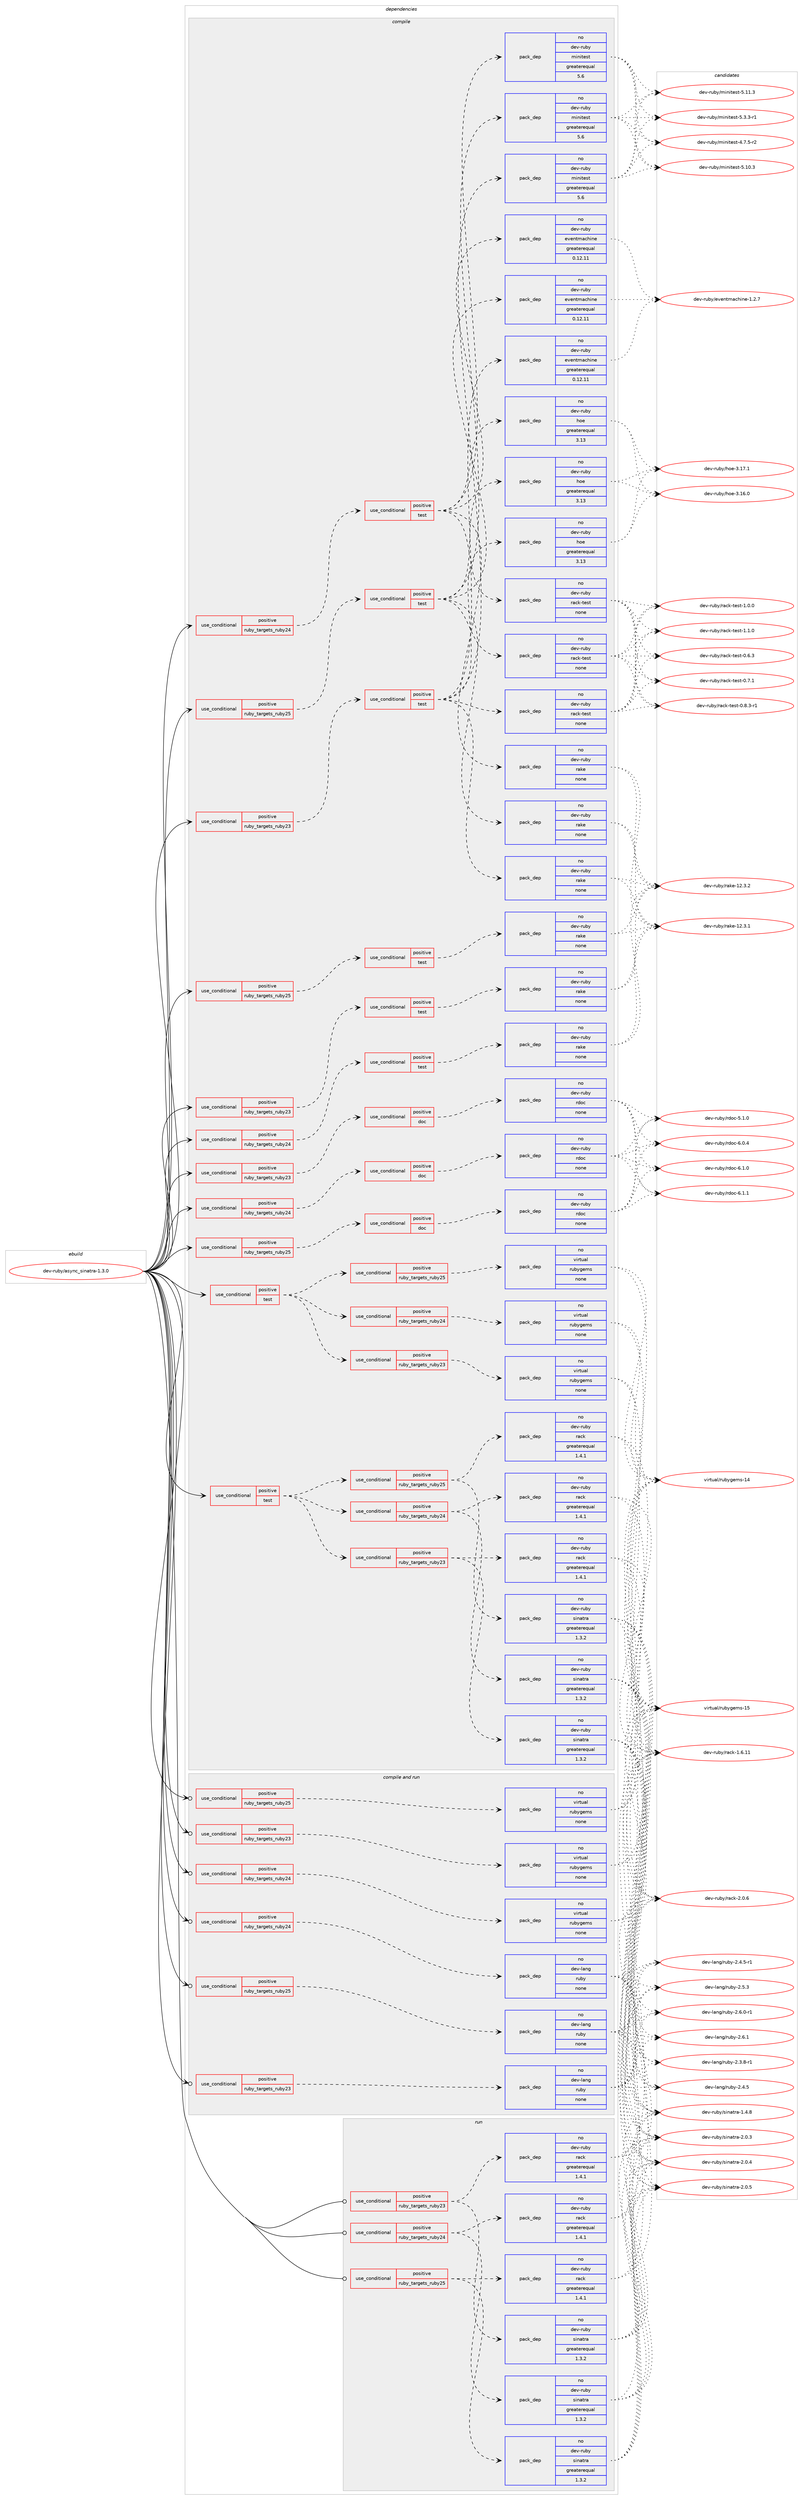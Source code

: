 digraph prolog {

# *************
# Graph options
# *************

newrank=true;
concentrate=true;
compound=true;
graph [rankdir=LR,fontname=Helvetica,fontsize=10,ranksep=1.5];#, ranksep=2.5, nodesep=0.2];
edge  [arrowhead=vee];
node  [fontname=Helvetica,fontsize=10];

# **********
# The ebuild
# **********

subgraph cluster_leftcol {
color=gray;
rank=same;
label=<<i>ebuild</i>>;
id [label="dev-ruby/async_sinatra-1.3.0", color=red, width=4, href="../dev-ruby/async_sinatra-1.3.0.svg"];
}

# ****************
# The dependencies
# ****************

subgraph cluster_midcol {
color=gray;
label=<<i>dependencies</i>>;
subgraph cluster_compile {
fillcolor="#eeeeee";
style=filled;
label=<<i>compile</i>>;
subgraph cond393935 {
dependency1482065 [label=<<TABLE BORDER="0" CELLBORDER="1" CELLSPACING="0" CELLPADDING="4"><TR><TD ROWSPAN="3" CELLPADDING="10">use_conditional</TD></TR><TR><TD>positive</TD></TR><TR><TD>ruby_targets_ruby23</TD></TR></TABLE>>, shape=none, color=red];
subgraph cond393936 {
dependency1482066 [label=<<TABLE BORDER="0" CELLBORDER="1" CELLSPACING="0" CELLPADDING="4"><TR><TD ROWSPAN="3" CELLPADDING="10">use_conditional</TD></TR><TR><TD>positive</TD></TR><TR><TD>doc</TD></TR></TABLE>>, shape=none, color=red];
subgraph pack1064698 {
dependency1482067 [label=<<TABLE BORDER="0" CELLBORDER="1" CELLSPACING="0" CELLPADDING="4" WIDTH="220"><TR><TD ROWSPAN="6" CELLPADDING="30">pack_dep</TD></TR><TR><TD WIDTH="110">no</TD></TR><TR><TD>dev-ruby</TD></TR><TR><TD>rdoc</TD></TR><TR><TD>none</TD></TR><TR><TD></TD></TR></TABLE>>, shape=none, color=blue];
}
dependency1482066:e -> dependency1482067:w [weight=20,style="dashed",arrowhead="vee"];
}
dependency1482065:e -> dependency1482066:w [weight=20,style="dashed",arrowhead="vee"];
}
id:e -> dependency1482065:w [weight=20,style="solid",arrowhead="vee"];
subgraph cond393937 {
dependency1482068 [label=<<TABLE BORDER="0" CELLBORDER="1" CELLSPACING="0" CELLPADDING="4"><TR><TD ROWSPAN="3" CELLPADDING="10">use_conditional</TD></TR><TR><TD>positive</TD></TR><TR><TD>ruby_targets_ruby23</TD></TR></TABLE>>, shape=none, color=red];
subgraph cond393938 {
dependency1482069 [label=<<TABLE BORDER="0" CELLBORDER="1" CELLSPACING="0" CELLPADDING="4"><TR><TD ROWSPAN="3" CELLPADDING="10">use_conditional</TD></TR><TR><TD>positive</TD></TR><TR><TD>test</TD></TR></TABLE>>, shape=none, color=red];
subgraph pack1064699 {
dependency1482070 [label=<<TABLE BORDER="0" CELLBORDER="1" CELLSPACING="0" CELLPADDING="4" WIDTH="220"><TR><TD ROWSPAN="6" CELLPADDING="30">pack_dep</TD></TR><TR><TD WIDTH="110">no</TD></TR><TR><TD>dev-ruby</TD></TR><TR><TD>hoe</TD></TR><TR><TD>greaterequal</TD></TR><TR><TD>3.13</TD></TR></TABLE>>, shape=none, color=blue];
}
dependency1482069:e -> dependency1482070:w [weight=20,style="dashed",arrowhead="vee"];
subgraph pack1064700 {
dependency1482071 [label=<<TABLE BORDER="0" CELLBORDER="1" CELLSPACING="0" CELLPADDING="4" WIDTH="220"><TR><TD ROWSPAN="6" CELLPADDING="30">pack_dep</TD></TR><TR><TD WIDTH="110">no</TD></TR><TR><TD>dev-ruby</TD></TR><TR><TD>minitest</TD></TR><TR><TD>greaterequal</TD></TR><TR><TD>5.6</TD></TR></TABLE>>, shape=none, color=blue];
}
dependency1482069:e -> dependency1482071:w [weight=20,style="dashed",arrowhead="vee"];
subgraph pack1064701 {
dependency1482072 [label=<<TABLE BORDER="0" CELLBORDER="1" CELLSPACING="0" CELLPADDING="4" WIDTH="220"><TR><TD ROWSPAN="6" CELLPADDING="30">pack_dep</TD></TR><TR><TD WIDTH="110">no</TD></TR><TR><TD>dev-ruby</TD></TR><TR><TD>eventmachine</TD></TR><TR><TD>greaterequal</TD></TR><TR><TD>0.12.11</TD></TR></TABLE>>, shape=none, color=blue];
}
dependency1482069:e -> dependency1482072:w [weight=20,style="dashed",arrowhead="vee"];
subgraph pack1064702 {
dependency1482073 [label=<<TABLE BORDER="0" CELLBORDER="1" CELLSPACING="0" CELLPADDING="4" WIDTH="220"><TR><TD ROWSPAN="6" CELLPADDING="30">pack_dep</TD></TR><TR><TD WIDTH="110">no</TD></TR><TR><TD>dev-ruby</TD></TR><TR><TD>rake</TD></TR><TR><TD>none</TD></TR><TR><TD></TD></TR></TABLE>>, shape=none, color=blue];
}
dependency1482069:e -> dependency1482073:w [weight=20,style="dashed",arrowhead="vee"];
subgraph pack1064703 {
dependency1482074 [label=<<TABLE BORDER="0" CELLBORDER="1" CELLSPACING="0" CELLPADDING="4" WIDTH="220"><TR><TD ROWSPAN="6" CELLPADDING="30">pack_dep</TD></TR><TR><TD WIDTH="110">no</TD></TR><TR><TD>dev-ruby</TD></TR><TR><TD>rack-test</TD></TR><TR><TD>none</TD></TR><TR><TD></TD></TR></TABLE>>, shape=none, color=blue];
}
dependency1482069:e -> dependency1482074:w [weight=20,style="dashed",arrowhead="vee"];
}
dependency1482068:e -> dependency1482069:w [weight=20,style="dashed",arrowhead="vee"];
}
id:e -> dependency1482068:w [weight=20,style="solid",arrowhead="vee"];
subgraph cond393939 {
dependency1482075 [label=<<TABLE BORDER="0" CELLBORDER="1" CELLSPACING="0" CELLPADDING="4"><TR><TD ROWSPAN="3" CELLPADDING="10">use_conditional</TD></TR><TR><TD>positive</TD></TR><TR><TD>ruby_targets_ruby23</TD></TR></TABLE>>, shape=none, color=red];
subgraph cond393940 {
dependency1482076 [label=<<TABLE BORDER="0" CELLBORDER="1" CELLSPACING="0" CELLPADDING="4"><TR><TD ROWSPAN="3" CELLPADDING="10">use_conditional</TD></TR><TR><TD>positive</TD></TR><TR><TD>test</TD></TR></TABLE>>, shape=none, color=red];
subgraph pack1064704 {
dependency1482077 [label=<<TABLE BORDER="0" CELLBORDER="1" CELLSPACING="0" CELLPADDING="4" WIDTH="220"><TR><TD ROWSPAN="6" CELLPADDING="30">pack_dep</TD></TR><TR><TD WIDTH="110">no</TD></TR><TR><TD>dev-ruby</TD></TR><TR><TD>rake</TD></TR><TR><TD>none</TD></TR><TR><TD></TD></TR></TABLE>>, shape=none, color=blue];
}
dependency1482076:e -> dependency1482077:w [weight=20,style="dashed",arrowhead="vee"];
}
dependency1482075:e -> dependency1482076:w [weight=20,style="dashed",arrowhead="vee"];
}
id:e -> dependency1482075:w [weight=20,style="solid",arrowhead="vee"];
subgraph cond393941 {
dependency1482078 [label=<<TABLE BORDER="0" CELLBORDER="1" CELLSPACING="0" CELLPADDING="4"><TR><TD ROWSPAN="3" CELLPADDING="10">use_conditional</TD></TR><TR><TD>positive</TD></TR><TR><TD>ruby_targets_ruby24</TD></TR></TABLE>>, shape=none, color=red];
subgraph cond393942 {
dependency1482079 [label=<<TABLE BORDER="0" CELLBORDER="1" CELLSPACING="0" CELLPADDING="4"><TR><TD ROWSPAN="3" CELLPADDING="10">use_conditional</TD></TR><TR><TD>positive</TD></TR><TR><TD>doc</TD></TR></TABLE>>, shape=none, color=red];
subgraph pack1064705 {
dependency1482080 [label=<<TABLE BORDER="0" CELLBORDER="1" CELLSPACING="0" CELLPADDING="4" WIDTH="220"><TR><TD ROWSPAN="6" CELLPADDING="30">pack_dep</TD></TR><TR><TD WIDTH="110">no</TD></TR><TR><TD>dev-ruby</TD></TR><TR><TD>rdoc</TD></TR><TR><TD>none</TD></TR><TR><TD></TD></TR></TABLE>>, shape=none, color=blue];
}
dependency1482079:e -> dependency1482080:w [weight=20,style="dashed",arrowhead="vee"];
}
dependency1482078:e -> dependency1482079:w [weight=20,style="dashed",arrowhead="vee"];
}
id:e -> dependency1482078:w [weight=20,style="solid",arrowhead="vee"];
subgraph cond393943 {
dependency1482081 [label=<<TABLE BORDER="0" CELLBORDER="1" CELLSPACING="0" CELLPADDING="4"><TR><TD ROWSPAN="3" CELLPADDING="10">use_conditional</TD></TR><TR><TD>positive</TD></TR><TR><TD>ruby_targets_ruby24</TD></TR></TABLE>>, shape=none, color=red];
subgraph cond393944 {
dependency1482082 [label=<<TABLE BORDER="0" CELLBORDER="1" CELLSPACING="0" CELLPADDING="4"><TR><TD ROWSPAN="3" CELLPADDING="10">use_conditional</TD></TR><TR><TD>positive</TD></TR><TR><TD>test</TD></TR></TABLE>>, shape=none, color=red];
subgraph pack1064706 {
dependency1482083 [label=<<TABLE BORDER="0" CELLBORDER="1" CELLSPACING="0" CELLPADDING="4" WIDTH="220"><TR><TD ROWSPAN="6" CELLPADDING="30">pack_dep</TD></TR><TR><TD WIDTH="110">no</TD></TR><TR><TD>dev-ruby</TD></TR><TR><TD>hoe</TD></TR><TR><TD>greaterequal</TD></TR><TR><TD>3.13</TD></TR></TABLE>>, shape=none, color=blue];
}
dependency1482082:e -> dependency1482083:w [weight=20,style="dashed",arrowhead="vee"];
subgraph pack1064707 {
dependency1482084 [label=<<TABLE BORDER="0" CELLBORDER="1" CELLSPACING="0" CELLPADDING="4" WIDTH="220"><TR><TD ROWSPAN="6" CELLPADDING="30">pack_dep</TD></TR><TR><TD WIDTH="110">no</TD></TR><TR><TD>dev-ruby</TD></TR><TR><TD>minitest</TD></TR><TR><TD>greaterequal</TD></TR><TR><TD>5.6</TD></TR></TABLE>>, shape=none, color=blue];
}
dependency1482082:e -> dependency1482084:w [weight=20,style="dashed",arrowhead="vee"];
subgraph pack1064708 {
dependency1482085 [label=<<TABLE BORDER="0" CELLBORDER="1" CELLSPACING="0" CELLPADDING="4" WIDTH="220"><TR><TD ROWSPAN="6" CELLPADDING="30">pack_dep</TD></TR><TR><TD WIDTH="110">no</TD></TR><TR><TD>dev-ruby</TD></TR><TR><TD>eventmachine</TD></TR><TR><TD>greaterequal</TD></TR><TR><TD>0.12.11</TD></TR></TABLE>>, shape=none, color=blue];
}
dependency1482082:e -> dependency1482085:w [weight=20,style="dashed",arrowhead="vee"];
subgraph pack1064709 {
dependency1482086 [label=<<TABLE BORDER="0" CELLBORDER="1" CELLSPACING="0" CELLPADDING="4" WIDTH="220"><TR><TD ROWSPAN="6" CELLPADDING="30">pack_dep</TD></TR><TR><TD WIDTH="110">no</TD></TR><TR><TD>dev-ruby</TD></TR><TR><TD>rake</TD></TR><TR><TD>none</TD></TR><TR><TD></TD></TR></TABLE>>, shape=none, color=blue];
}
dependency1482082:e -> dependency1482086:w [weight=20,style="dashed",arrowhead="vee"];
subgraph pack1064710 {
dependency1482087 [label=<<TABLE BORDER="0" CELLBORDER="1" CELLSPACING="0" CELLPADDING="4" WIDTH="220"><TR><TD ROWSPAN="6" CELLPADDING="30">pack_dep</TD></TR><TR><TD WIDTH="110">no</TD></TR><TR><TD>dev-ruby</TD></TR><TR><TD>rack-test</TD></TR><TR><TD>none</TD></TR><TR><TD></TD></TR></TABLE>>, shape=none, color=blue];
}
dependency1482082:e -> dependency1482087:w [weight=20,style="dashed",arrowhead="vee"];
}
dependency1482081:e -> dependency1482082:w [weight=20,style="dashed",arrowhead="vee"];
}
id:e -> dependency1482081:w [weight=20,style="solid",arrowhead="vee"];
subgraph cond393945 {
dependency1482088 [label=<<TABLE BORDER="0" CELLBORDER="1" CELLSPACING="0" CELLPADDING="4"><TR><TD ROWSPAN="3" CELLPADDING="10">use_conditional</TD></TR><TR><TD>positive</TD></TR><TR><TD>ruby_targets_ruby24</TD></TR></TABLE>>, shape=none, color=red];
subgraph cond393946 {
dependency1482089 [label=<<TABLE BORDER="0" CELLBORDER="1" CELLSPACING="0" CELLPADDING="4"><TR><TD ROWSPAN="3" CELLPADDING="10">use_conditional</TD></TR><TR><TD>positive</TD></TR><TR><TD>test</TD></TR></TABLE>>, shape=none, color=red];
subgraph pack1064711 {
dependency1482090 [label=<<TABLE BORDER="0" CELLBORDER="1" CELLSPACING="0" CELLPADDING="4" WIDTH="220"><TR><TD ROWSPAN="6" CELLPADDING="30">pack_dep</TD></TR><TR><TD WIDTH="110">no</TD></TR><TR><TD>dev-ruby</TD></TR><TR><TD>rake</TD></TR><TR><TD>none</TD></TR><TR><TD></TD></TR></TABLE>>, shape=none, color=blue];
}
dependency1482089:e -> dependency1482090:w [weight=20,style="dashed",arrowhead="vee"];
}
dependency1482088:e -> dependency1482089:w [weight=20,style="dashed",arrowhead="vee"];
}
id:e -> dependency1482088:w [weight=20,style="solid",arrowhead="vee"];
subgraph cond393947 {
dependency1482091 [label=<<TABLE BORDER="0" CELLBORDER="1" CELLSPACING="0" CELLPADDING="4"><TR><TD ROWSPAN="3" CELLPADDING="10">use_conditional</TD></TR><TR><TD>positive</TD></TR><TR><TD>ruby_targets_ruby25</TD></TR></TABLE>>, shape=none, color=red];
subgraph cond393948 {
dependency1482092 [label=<<TABLE BORDER="0" CELLBORDER="1" CELLSPACING="0" CELLPADDING="4"><TR><TD ROWSPAN="3" CELLPADDING="10">use_conditional</TD></TR><TR><TD>positive</TD></TR><TR><TD>doc</TD></TR></TABLE>>, shape=none, color=red];
subgraph pack1064712 {
dependency1482093 [label=<<TABLE BORDER="0" CELLBORDER="1" CELLSPACING="0" CELLPADDING="4" WIDTH="220"><TR><TD ROWSPAN="6" CELLPADDING="30">pack_dep</TD></TR><TR><TD WIDTH="110">no</TD></TR><TR><TD>dev-ruby</TD></TR><TR><TD>rdoc</TD></TR><TR><TD>none</TD></TR><TR><TD></TD></TR></TABLE>>, shape=none, color=blue];
}
dependency1482092:e -> dependency1482093:w [weight=20,style="dashed",arrowhead="vee"];
}
dependency1482091:e -> dependency1482092:w [weight=20,style="dashed",arrowhead="vee"];
}
id:e -> dependency1482091:w [weight=20,style="solid",arrowhead="vee"];
subgraph cond393949 {
dependency1482094 [label=<<TABLE BORDER="0" CELLBORDER="1" CELLSPACING="0" CELLPADDING="4"><TR><TD ROWSPAN="3" CELLPADDING="10">use_conditional</TD></TR><TR><TD>positive</TD></TR><TR><TD>ruby_targets_ruby25</TD></TR></TABLE>>, shape=none, color=red];
subgraph cond393950 {
dependency1482095 [label=<<TABLE BORDER="0" CELLBORDER="1" CELLSPACING="0" CELLPADDING="4"><TR><TD ROWSPAN="3" CELLPADDING="10">use_conditional</TD></TR><TR><TD>positive</TD></TR><TR><TD>test</TD></TR></TABLE>>, shape=none, color=red];
subgraph pack1064713 {
dependency1482096 [label=<<TABLE BORDER="0" CELLBORDER="1" CELLSPACING="0" CELLPADDING="4" WIDTH="220"><TR><TD ROWSPAN="6" CELLPADDING="30">pack_dep</TD></TR><TR><TD WIDTH="110">no</TD></TR><TR><TD>dev-ruby</TD></TR><TR><TD>hoe</TD></TR><TR><TD>greaterequal</TD></TR><TR><TD>3.13</TD></TR></TABLE>>, shape=none, color=blue];
}
dependency1482095:e -> dependency1482096:w [weight=20,style="dashed",arrowhead="vee"];
subgraph pack1064714 {
dependency1482097 [label=<<TABLE BORDER="0" CELLBORDER="1" CELLSPACING="0" CELLPADDING="4" WIDTH="220"><TR><TD ROWSPAN="6" CELLPADDING="30">pack_dep</TD></TR><TR><TD WIDTH="110">no</TD></TR><TR><TD>dev-ruby</TD></TR><TR><TD>minitest</TD></TR><TR><TD>greaterequal</TD></TR><TR><TD>5.6</TD></TR></TABLE>>, shape=none, color=blue];
}
dependency1482095:e -> dependency1482097:w [weight=20,style="dashed",arrowhead="vee"];
subgraph pack1064715 {
dependency1482098 [label=<<TABLE BORDER="0" CELLBORDER="1" CELLSPACING="0" CELLPADDING="4" WIDTH="220"><TR><TD ROWSPAN="6" CELLPADDING="30">pack_dep</TD></TR><TR><TD WIDTH="110">no</TD></TR><TR><TD>dev-ruby</TD></TR><TR><TD>eventmachine</TD></TR><TR><TD>greaterequal</TD></TR><TR><TD>0.12.11</TD></TR></TABLE>>, shape=none, color=blue];
}
dependency1482095:e -> dependency1482098:w [weight=20,style="dashed",arrowhead="vee"];
subgraph pack1064716 {
dependency1482099 [label=<<TABLE BORDER="0" CELLBORDER="1" CELLSPACING="0" CELLPADDING="4" WIDTH="220"><TR><TD ROWSPAN="6" CELLPADDING="30">pack_dep</TD></TR><TR><TD WIDTH="110">no</TD></TR><TR><TD>dev-ruby</TD></TR><TR><TD>rake</TD></TR><TR><TD>none</TD></TR><TR><TD></TD></TR></TABLE>>, shape=none, color=blue];
}
dependency1482095:e -> dependency1482099:w [weight=20,style="dashed",arrowhead="vee"];
subgraph pack1064717 {
dependency1482100 [label=<<TABLE BORDER="0" CELLBORDER="1" CELLSPACING="0" CELLPADDING="4" WIDTH="220"><TR><TD ROWSPAN="6" CELLPADDING="30">pack_dep</TD></TR><TR><TD WIDTH="110">no</TD></TR><TR><TD>dev-ruby</TD></TR><TR><TD>rack-test</TD></TR><TR><TD>none</TD></TR><TR><TD></TD></TR></TABLE>>, shape=none, color=blue];
}
dependency1482095:e -> dependency1482100:w [weight=20,style="dashed",arrowhead="vee"];
}
dependency1482094:e -> dependency1482095:w [weight=20,style="dashed",arrowhead="vee"];
}
id:e -> dependency1482094:w [weight=20,style="solid",arrowhead="vee"];
subgraph cond393951 {
dependency1482101 [label=<<TABLE BORDER="0" CELLBORDER="1" CELLSPACING="0" CELLPADDING="4"><TR><TD ROWSPAN="3" CELLPADDING="10">use_conditional</TD></TR><TR><TD>positive</TD></TR><TR><TD>ruby_targets_ruby25</TD></TR></TABLE>>, shape=none, color=red];
subgraph cond393952 {
dependency1482102 [label=<<TABLE BORDER="0" CELLBORDER="1" CELLSPACING="0" CELLPADDING="4"><TR><TD ROWSPAN="3" CELLPADDING="10">use_conditional</TD></TR><TR><TD>positive</TD></TR><TR><TD>test</TD></TR></TABLE>>, shape=none, color=red];
subgraph pack1064718 {
dependency1482103 [label=<<TABLE BORDER="0" CELLBORDER="1" CELLSPACING="0" CELLPADDING="4" WIDTH="220"><TR><TD ROWSPAN="6" CELLPADDING="30">pack_dep</TD></TR><TR><TD WIDTH="110">no</TD></TR><TR><TD>dev-ruby</TD></TR><TR><TD>rake</TD></TR><TR><TD>none</TD></TR><TR><TD></TD></TR></TABLE>>, shape=none, color=blue];
}
dependency1482102:e -> dependency1482103:w [weight=20,style="dashed",arrowhead="vee"];
}
dependency1482101:e -> dependency1482102:w [weight=20,style="dashed",arrowhead="vee"];
}
id:e -> dependency1482101:w [weight=20,style="solid",arrowhead="vee"];
subgraph cond393953 {
dependency1482104 [label=<<TABLE BORDER="0" CELLBORDER="1" CELLSPACING="0" CELLPADDING="4"><TR><TD ROWSPAN="3" CELLPADDING="10">use_conditional</TD></TR><TR><TD>positive</TD></TR><TR><TD>test</TD></TR></TABLE>>, shape=none, color=red];
subgraph cond393954 {
dependency1482105 [label=<<TABLE BORDER="0" CELLBORDER="1" CELLSPACING="0" CELLPADDING="4"><TR><TD ROWSPAN="3" CELLPADDING="10">use_conditional</TD></TR><TR><TD>positive</TD></TR><TR><TD>ruby_targets_ruby23</TD></TR></TABLE>>, shape=none, color=red];
subgraph pack1064719 {
dependency1482106 [label=<<TABLE BORDER="0" CELLBORDER="1" CELLSPACING="0" CELLPADDING="4" WIDTH="220"><TR><TD ROWSPAN="6" CELLPADDING="30">pack_dep</TD></TR><TR><TD WIDTH="110">no</TD></TR><TR><TD>dev-ruby</TD></TR><TR><TD>sinatra</TD></TR><TR><TD>greaterequal</TD></TR><TR><TD>1.3.2</TD></TR></TABLE>>, shape=none, color=blue];
}
dependency1482105:e -> dependency1482106:w [weight=20,style="dashed",arrowhead="vee"];
subgraph pack1064720 {
dependency1482107 [label=<<TABLE BORDER="0" CELLBORDER="1" CELLSPACING="0" CELLPADDING="4" WIDTH="220"><TR><TD ROWSPAN="6" CELLPADDING="30">pack_dep</TD></TR><TR><TD WIDTH="110">no</TD></TR><TR><TD>dev-ruby</TD></TR><TR><TD>rack</TD></TR><TR><TD>greaterequal</TD></TR><TR><TD>1.4.1</TD></TR></TABLE>>, shape=none, color=blue];
}
dependency1482105:e -> dependency1482107:w [weight=20,style="dashed",arrowhead="vee"];
}
dependency1482104:e -> dependency1482105:w [weight=20,style="dashed",arrowhead="vee"];
subgraph cond393955 {
dependency1482108 [label=<<TABLE BORDER="0" CELLBORDER="1" CELLSPACING="0" CELLPADDING="4"><TR><TD ROWSPAN="3" CELLPADDING="10">use_conditional</TD></TR><TR><TD>positive</TD></TR><TR><TD>ruby_targets_ruby24</TD></TR></TABLE>>, shape=none, color=red];
subgraph pack1064721 {
dependency1482109 [label=<<TABLE BORDER="0" CELLBORDER="1" CELLSPACING="0" CELLPADDING="4" WIDTH="220"><TR><TD ROWSPAN="6" CELLPADDING="30">pack_dep</TD></TR><TR><TD WIDTH="110">no</TD></TR><TR><TD>dev-ruby</TD></TR><TR><TD>sinatra</TD></TR><TR><TD>greaterequal</TD></TR><TR><TD>1.3.2</TD></TR></TABLE>>, shape=none, color=blue];
}
dependency1482108:e -> dependency1482109:w [weight=20,style="dashed",arrowhead="vee"];
subgraph pack1064722 {
dependency1482110 [label=<<TABLE BORDER="0" CELLBORDER="1" CELLSPACING="0" CELLPADDING="4" WIDTH="220"><TR><TD ROWSPAN="6" CELLPADDING="30">pack_dep</TD></TR><TR><TD WIDTH="110">no</TD></TR><TR><TD>dev-ruby</TD></TR><TR><TD>rack</TD></TR><TR><TD>greaterequal</TD></TR><TR><TD>1.4.1</TD></TR></TABLE>>, shape=none, color=blue];
}
dependency1482108:e -> dependency1482110:w [weight=20,style="dashed",arrowhead="vee"];
}
dependency1482104:e -> dependency1482108:w [weight=20,style="dashed",arrowhead="vee"];
subgraph cond393956 {
dependency1482111 [label=<<TABLE BORDER="0" CELLBORDER="1" CELLSPACING="0" CELLPADDING="4"><TR><TD ROWSPAN="3" CELLPADDING="10">use_conditional</TD></TR><TR><TD>positive</TD></TR><TR><TD>ruby_targets_ruby25</TD></TR></TABLE>>, shape=none, color=red];
subgraph pack1064723 {
dependency1482112 [label=<<TABLE BORDER="0" CELLBORDER="1" CELLSPACING="0" CELLPADDING="4" WIDTH="220"><TR><TD ROWSPAN="6" CELLPADDING="30">pack_dep</TD></TR><TR><TD WIDTH="110">no</TD></TR><TR><TD>dev-ruby</TD></TR><TR><TD>sinatra</TD></TR><TR><TD>greaterequal</TD></TR><TR><TD>1.3.2</TD></TR></TABLE>>, shape=none, color=blue];
}
dependency1482111:e -> dependency1482112:w [weight=20,style="dashed",arrowhead="vee"];
subgraph pack1064724 {
dependency1482113 [label=<<TABLE BORDER="0" CELLBORDER="1" CELLSPACING="0" CELLPADDING="4" WIDTH="220"><TR><TD ROWSPAN="6" CELLPADDING="30">pack_dep</TD></TR><TR><TD WIDTH="110">no</TD></TR><TR><TD>dev-ruby</TD></TR><TR><TD>rack</TD></TR><TR><TD>greaterequal</TD></TR><TR><TD>1.4.1</TD></TR></TABLE>>, shape=none, color=blue];
}
dependency1482111:e -> dependency1482113:w [weight=20,style="dashed",arrowhead="vee"];
}
dependency1482104:e -> dependency1482111:w [weight=20,style="dashed",arrowhead="vee"];
}
id:e -> dependency1482104:w [weight=20,style="solid",arrowhead="vee"];
subgraph cond393957 {
dependency1482114 [label=<<TABLE BORDER="0" CELLBORDER="1" CELLSPACING="0" CELLPADDING="4"><TR><TD ROWSPAN="3" CELLPADDING="10">use_conditional</TD></TR><TR><TD>positive</TD></TR><TR><TD>test</TD></TR></TABLE>>, shape=none, color=red];
subgraph cond393958 {
dependency1482115 [label=<<TABLE BORDER="0" CELLBORDER="1" CELLSPACING="0" CELLPADDING="4"><TR><TD ROWSPAN="3" CELLPADDING="10">use_conditional</TD></TR><TR><TD>positive</TD></TR><TR><TD>ruby_targets_ruby23</TD></TR></TABLE>>, shape=none, color=red];
subgraph pack1064725 {
dependency1482116 [label=<<TABLE BORDER="0" CELLBORDER="1" CELLSPACING="0" CELLPADDING="4" WIDTH="220"><TR><TD ROWSPAN="6" CELLPADDING="30">pack_dep</TD></TR><TR><TD WIDTH="110">no</TD></TR><TR><TD>virtual</TD></TR><TR><TD>rubygems</TD></TR><TR><TD>none</TD></TR><TR><TD></TD></TR></TABLE>>, shape=none, color=blue];
}
dependency1482115:e -> dependency1482116:w [weight=20,style="dashed",arrowhead="vee"];
}
dependency1482114:e -> dependency1482115:w [weight=20,style="dashed",arrowhead="vee"];
subgraph cond393959 {
dependency1482117 [label=<<TABLE BORDER="0" CELLBORDER="1" CELLSPACING="0" CELLPADDING="4"><TR><TD ROWSPAN="3" CELLPADDING="10">use_conditional</TD></TR><TR><TD>positive</TD></TR><TR><TD>ruby_targets_ruby24</TD></TR></TABLE>>, shape=none, color=red];
subgraph pack1064726 {
dependency1482118 [label=<<TABLE BORDER="0" CELLBORDER="1" CELLSPACING="0" CELLPADDING="4" WIDTH="220"><TR><TD ROWSPAN="6" CELLPADDING="30">pack_dep</TD></TR><TR><TD WIDTH="110">no</TD></TR><TR><TD>virtual</TD></TR><TR><TD>rubygems</TD></TR><TR><TD>none</TD></TR><TR><TD></TD></TR></TABLE>>, shape=none, color=blue];
}
dependency1482117:e -> dependency1482118:w [weight=20,style="dashed",arrowhead="vee"];
}
dependency1482114:e -> dependency1482117:w [weight=20,style="dashed",arrowhead="vee"];
subgraph cond393960 {
dependency1482119 [label=<<TABLE BORDER="0" CELLBORDER="1" CELLSPACING="0" CELLPADDING="4"><TR><TD ROWSPAN="3" CELLPADDING="10">use_conditional</TD></TR><TR><TD>positive</TD></TR><TR><TD>ruby_targets_ruby25</TD></TR></TABLE>>, shape=none, color=red];
subgraph pack1064727 {
dependency1482120 [label=<<TABLE BORDER="0" CELLBORDER="1" CELLSPACING="0" CELLPADDING="4" WIDTH="220"><TR><TD ROWSPAN="6" CELLPADDING="30">pack_dep</TD></TR><TR><TD WIDTH="110">no</TD></TR><TR><TD>virtual</TD></TR><TR><TD>rubygems</TD></TR><TR><TD>none</TD></TR><TR><TD></TD></TR></TABLE>>, shape=none, color=blue];
}
dependency1482119:e -> dependency1482120:w [weight=20,style="dashed",arrowhead="vee"];
}
dependency1482114:e -> dependency1482119:w [weight=20,style="dashed",arrowhead="vee"];
}
id:e -> dependency1482114:w [weight=20,style="solid",arrowhead="vee"];
}
subgraph cluster_compileandrun {
fillcolor="#eeeeee";
style=filled;
label=<<i>compile and run</i>>;
subgraph cond393961 {
dependency1482121 [label=<<TABLE BORDER="0" CELLBORDER="1" CELLSPACING="0" CELLPADDING="4"><TR><TD ROWSPAN="3" CELLPADDING="10">use_conditional</TD></TR><TR><TD>positive</TD></TR><TR><TD>ruby_targets_ruby23</TD></TR></TABLE>>, shape=none, color=red];
subgraph pack1064728 {
dependency1482122 [label=<<TABLE BORDER="0" CELLBORDER="1" CELLSPACING="0" CELLPADDING="4" WIDTH="220"><TR><TD ROWSPAN="6" CELLPADDING="30">pack_dep</TD></TR><TR><TD WIDTH="110">no</TD></TR><TR><TD>dev-lang</TD></TR><TR><TD>ruby</TD></TR><TR><TD>none</TD></TR><TR><TD></TD></TR></TABLE>>, shape=none, color=blue];
}
dependency1482121:e -> dependency1482122:w [weight=20,style="dashed",arrowhead="vee"];
}
id:e -> dependency1482121:w [weight=20,style="solid",arrowhead="odotvee"];
subgraph cond393962 {
dependency1482123 [label=<<TABLE BORDER="0" CELLBORDER="1" CELLSPACING="0" CELLPADDING="4"><TR><TD ROWSPAN="3" CELLPADDING="10">use_conditional</TD></TR><TR><TD>positive</TD></TR><TR><TD>ruby_targets_ruby23</TD></TR></TABLE>>, shape=none, color=red];
subgraph pack1064729 {
dependency1482124 [label=<<TABLE BORDER="0" CELLBORDER="1" CELLSPACING="0" CELLPADDING="4" WIDTH="220"><TR><TD ROWSPAN="6" CELLPADDING="30">pack_dep</TD></TR><TR><TD WIDTH="110">no</TD></TR><TR><TD>virtual</TD></TR><TR><TD>rubygems</TD></TR><TR><TD>none</TD></TR><TR><TD></TD></TR></TABLE>>, shape=none, color=blue];
}
dependency1482123:e -> dependency1482124:w [weight=20,style="dashed",arrowhead="vee"];
}
id:e -> dependency1482123:w [weight=20,style="solid",arrowhead="odotvee"];
subgraph cond393963 {
dependency1482125 [label=<<TABLE BORDER="0" CELLBORDER="1" CELLSPACING="0" CELLPADDING="4"><TR><TD ROWSPAN="3" CELLPADDING="10">use_conditional</TD></TR><TR><TD>positive</TD></TR><TR><TD>ruby_targets_ruby24</TD></TR></TABLE>>, shape=none, color=red];
subgraph pack1064730 {
dependency1482126 [label=<<TABLE BORDER="0" CELLBORDER="1" CELLSPACING="0" CELLPADDING="4" WIDTH="220"><TR><TD ROWSPAN="6" CELLPADDING="30">pack_dep</TD></TR><TR><TD WIDTH="110">no</TD></TR><TR><TD>dev-lang</TD></TR><TR><TD>ruby</TD></TR><TR><TD>none</TD></TR><TR><TD></TD></TR></TABLE>>, shape=none, color=blue];
}
dependency1482125:e -> dependency1482126:w [weight=20,style="dashed",arrowhead="vee"];
}
id:e -> dependency1482125:w [weight=20,style="solid",arrowhead="odotvee"];
subgraph cond393964 {
dependency1482127 [label=<<TABLE BORDER="0" CELLBORDER="1" CELLSPACING="0" CELLPADDING="4"><TR><TD ROWSPAN="3" CELLPADDING="10">use_conditional</TD></TR><TR><TD>positive</TD></TR><TR><TD>ruby_targets_ruby24</TD></TR></TABLE>>, shape=none, color=red];
subgraph pack1064731 {
dependency1482128 [label=<<TABLE BORDER="0" CELLBORDER="1" CELLSPACING="0" CELLPADDING="4" WIDTH="220"><TR><TD ROWSPAN="6" CELLPADDING="30">pack_dep</TD></TR><TR><TD WIDTH="110">no</TD></TR><TR><TD>virtual</TD></TR><TR><TD>rubygems</TD></TR><TR><TD>none</TD></TR><TR><TD></TD></TR></TABLE>>, shape=none, color=blue];
}
dependency1482127:e -> dependency1482128:w [weight=20,style="dashed",arrowhead="vee"];
}
id:e -> dependency1482127:w [weight=20,style="solid",arrowhead="odotvee"];
subgraph cond393965 {
dependency1482129 [label=<<TABLE BORDER="0" CELLBORDER="1" CELLSPACING="0" CELLPADDING="4"><TR><TD ROWSPAN="3" CELLPADDING="10">use_conditional</TD></TR><TR><TD>positive</TD></TR><TR><TD>ruby_targets_ruby25</TD></TR></TABLE>>, shape=none, color=red];
subgraph pack1064732 {
dependency1482130 [label=<<TABLE BORDER="0" CELLBORDER="1" CELLSPACING="0" CELLPADDING="4" WIDTH="220"><TR><TD ROWSPAN="6" CELLPADDING="30">pack_dep</TD></TR><TR><TD WIDTH="110">no</TD></TR><TR><TD>dev-lang</TD></TR><TR><TD>ruby</TD></TR><TR><TD>none</TD></TR><TR><TD></TD></TR></TABLE>>, shape=none, color=blue];
}
dependency1482129:e -> dependency1482130:w [weight=20,style="dashed",arrowhead="vee"];
}
id:e -> dependency1482129:w [weight=20,style="solid",arrowhead="odotvee"];
subgraph cond393966 {
dependency1482131 [label=<<TABLE BORDER="0" CELLBORDER="1" CELLSPACING="0" CELLPADDING="4"><TR><TD ROWSPAN="3" CELLPADDING="10">use_conditional</TD></TR><TR><TD>positive</TD></TR><TR><TD>ruby_targets_ruby25</TD></TR></TABLE>>, shape=none, color=red];
subgraph pack1064733 {
dependency1482132 [label=<<TABLE BORDER="0" CELLBORDER="1" CELLSPACING="0" CELLPADDING="4" WIDTH="220"><TR><TD ROWSPAN="6" CELLPADDING="30">pack_dep</TD></TR><TR><TD WIDTH="110">no</TD></TR><TR><TD>virtual</TD></TR><TR><TD>rubygems</TD></TR><TR><TD>none</TD></TR><TR><TD></TD></TR></TABLE>>, shape=none, color=blue];
}
dependency1482131:e -> dependency1482132:w [weight=20,style="dashed",arrowhead="vee"];
}
id:e -> dependency1482131:w [weight=20,style="solid",arrowhead="odotvee"];
}
subgraph cluster_run {
fillcolor="#eeeeee";
style=filled;
label=<<i>run</i>>;
subgraph cond393967 {
dependency1482133 [label=<<TABLE BORDER="0" CELLBORDER="1" CELLSPACING="0" CELLPADDING="4"><TR><TD ROWSPAN="3" CELLPADDING="10">use_conditional</TD></TR><TR><TD>positive</TD></TR><TR><TD>ruby_targets_ruby23</TD></TR></TABLE>>, shape=none, color=red];
subgraph pack1064734 {
dependency1482134 [label=<<TABLE BORDER="0" CELLBORDER="1" CELLSPACING="0" CELLPADDING="4" WIDTH="220"><TR><TD ROWSPAN="6" CELLPADDING="30">pack_dep</TD></TR><TR><TD WIDTH="110">no</TD></TR><TR><TD>dev-ruby</TD></TR><TR><TD>sinatra</TD></TR><TR><TD>greaterequal</TD></TR><TR><TD>1.3.2</TD></TR></TABLE>>, shape=none, color=blue];
}
dependency1482133:e -> dependency1482134:w [weight=20,style="dashed",arrowhead="vee"];
subgraph pack1064735 {
dependency1482135 [label=<<TABLE BORDER="0" CELLBORDER="1" CELLSPACING="0" CELLPADDING="4" WIDTH="220"><TR><TD ROWSPAN="6" CELLPADDING="30">pack_dep</TD></TR><TR><TD WIDTH="110">no</TD></TR><TR><TD>dev-ruby</TD></TR><TR><TD>rack</TD></TR><TR><TD>greaterequal</TD></TR><TR><TD>1.4.1</TD></TR></TABLE>>, shape=none, color=blue];
}
dependency1482133:e -> dependency1482135:w [weight=20,style="dashed",arrowhead="vee"];
}
id:e -> dependency1482133:w [weight=20,style="solid",arrowhead="odot"];
subgraph cond393968 {
dependency1482136 [label=<<TABLE BORDER="0" CELLBORDER="1" CELLSPACING="0" CELLPADDING="4"><TR><TD ROWSPAN="3" CELLPADDING="10">use_conditional</TD></TR><TR><TD>positive</TD></TR><TR><TD>ruby_targets_ruby24</TD></TR></TABLE>>, shape=none, color=red];
subgraph pack1064736 {
dependency1482137 [label=<<TABLE BORDER="0" CELLBORDER="1" CELLSPACING="0" CELLPADDING="4" WIDTH="220"><TR><TD ROWSPAN="6" CELLPADDING="30">pack_dep</TD></TR><TR><TD WIDTH="110">no</TD></TR><TR><TD>dev-ruby</TD></TR><TR><TD>sinatra</TD></TR><TR><TD>greaterequal</TD></TR><TR><TD>1.3.2</TD></TR></TABLE>>, shape=none, color=blue];
}
dependency1482136:e -> dependency1482137:w [weight=20,style="dashed",arrowhead="vee"];
subgraph pack1064737 {
dependency1482138 [label=<<TABLE BORDER="0" CELLBORDER="1" CELLSPACING="0" CELLPADDING="4" WIDTH="220"><TR><TD ROWSPAN="6" CELLPADDING="30">pack_dep</TD></TR><TR><TD WIDTH="110">no</TD></TR><TR><TD>dev-ruby</TD></TR><TR><TD>rack</TD></TR><TR><TD>greaterequal</TD></TR><TR><TD>1.4.1</TD></TR></TABLE>>, shape=none, color=blue];
}
dependency1482136:e -> dependency1482138:w [weight=20,style="dashed",arrowhead="vee"];
}
id:e -> dependency1482136:w [weight=20,style="solid",arrowhead="odot"];
subgraph cond393969 {
dependency1482139 [label=<<TABLE BORDER="0" CELLBORDER="1" CELLSPACING="0" CELLPADDING="4"><TR><TD ROWSPAN="3" CELLPADDING="10">use_conditional</TD></TR><TR><TD>positive</TD></TR><TR><TD>ruby_targets_ruby25</TD></TR></TABLE>>, shape=none, color=red];
subgraph pack1064738 {
dependency1482140 [label=<<TABLE BORDER="0" CELLBORDER="1" CELLSPACING="0" CELLPADDING="4" WIDTH="220"><TR><TD ROWSPAN="6" CELLPADDING="30">pack_dep</TD></TR><TR><TD WIDTH="110">no</TD></TR><TR><TD>dev-ruby</TD></TR><TR><TD>sinatra</TD></TR><TR><TD>greaterequal</TD></TR><TR><TD>1.3.2</TD></TR></TABLE>>, shape=none, color=blue];
}
dependency1482139:e -> dependency1482140:w [weight=20,style="dashed",arrowhead="vee"];
subgraph pack1064739 {
dependency1482141 [label=<<TABLE BORDER="0" CELLBORDER="1" CELLSPACING="0" CELLPADDING="4" WIDTH="220"><TR><TD ROWSPAN="6" CELLPADDING="30">pack_dep</TD></TR><TR><TD WIDTH="110">no</TD></TR><TR><TD>dev-ruby</TD></TR><TR><TD>rack</TD></TR><TR><TD>greaterequal</TD></TR><TR><TD>1.4.1</TD></TR></TABLE>>, shape=none, color=blue];
}
dependency1482139:e -> dependency1482141:w [weight=20,style="dashed",arrowhead="vee"];
}
id:e -> dependency1482139:w [weight=20,style="solid",arrowhead="odot"];
}
}

# **************
# The candidates
# **************

subgraph cluster_choices {
rank=same;
color=gray;
label=<<i>candidates</i>>;

subgraph choice1064698 {
color=black;
nodesep=1;
choice10010111845114117981214711410011199455346494648 [label="dev-ruby/rdoc-5.1.0", color=red, width=4,href="../dev-ruby/rdoc-5.1.0.svg"];
choice10010111845114117981214711410011199455446484652 [label="dev-ruby/rdoc-6.0.4", color=red, width=4,href="../dev-ruby/rdoc-6.0.4.svg"];
choice10010111845114117981214711410011199455446494648 [label="dev-ruby/rdoc-6.1.0", color=red, width=4,href="../dev-ruby/rdoc-6.1.0.svg"];
choice10010111845114117981214711410011199455446494649 [label="dev-ruby/rdoc-6.1.1", color=red, width=4,href="../dev-ruby/rdoc-6.1.1.svg"];
dependency1482067:e -> choice10010111845114117981214711410011199455346494648:w [style=dotted,weight="100"];
dependency1482067:e -> choice10010111845114117981214711410011199455446484652:w [style=dotted,weight="100"];
dependency1482067:e -> choice10010111845114117981214711410011199455446494648:w [style=dotted,weight="100"];
dependency1482067:e -> choice10010111845114117981214711410011199455446494649:w [style=dotted,weight="100"];
}
subgraph choice1064699 {
color=black;
nodesep=1;
choice10010111845114117981214710411110145514649544648 [label="dev-ruby/hoe-3.16.0", color=red, width=4,href="../dev-ruby/hoe-3.16.0.svg"];
choice10010111845114117981214710411110145514649554649 [label="dev-ruby/hoe-3.17.1", color=red, width=4,href="../dev-ruby/hoe-3.17.1.svg"];
dependency1482070:e -> choice10010111845114117981214710411110145514649544648:w [style=dotted,weight="100"];
dependency1482070:e -> choice10010111845114117981214710411110145514649554649:w [style=dotted,weight="100"];
}
subgraph choice1064700 {
color=black;
nodesep=1;
choice1001011184511411798121471091051101051161011151164552465546534511450 [label="dev-ruby/minitest-4.7.5-r2", color=red, width=4,href="../dev-ruby/minitest-4.7.5-r2.svg"];
choice10010111845114117981214710910511010511610111511645534649484651 [label="dev-ruby/minitest-5.10.3", color=red, width=4,href="../dev-ruby/minitest-5.10.3.svg"];
choice10010111845114117981214710910511010511610111511645534649494651 [label="dev-ruby/minitest-5.11.3", color=red, width=4,href="../dev-ruby/minitest-5.11.3.svg"];
choice1001011184511411798121471091051101051161011151164553465146514511449 [label="dev-ruby/minitest-5.3.3-r1", color=red, width=4,href="../dev-ruby/minitest-5.3.3-r1.svg"];
dependency1482071:e -> choice1001011184511411798121471091051101051161011151164552465546534511450:w [style=dotted,weight="100"];
dependency1482071:e -> choice10010111845114117981214710910511010511610111511645534649484651:w [style=dotted,weight="100"];
dependency1482071:e -> choice10010111845114117981214710910511010511610111511645534649494651:w [style=dotted,weight="100"];
dependency1482071:e -> choice1001011184511411798121471091051101051161011151164553465146514511449:w [style=dotted,weight="100"];
}
subgraph choice1064701 {
color=black;
nodesep=1;
choice1001011184511411798121471011181011101161099799104105110101454946504655 [label="dev-ruby/eventmachine-1.2.7", color=red, width=4,href="../dev-ruby/eventmachine-1.2.7.svg"];
dependency1482072:e -> choice1001011184511411798121471011181011101161099799104105110101454946504655:w [style=dotted,weight="100"];
}
subgraph choice1064702 {
color=black;
nodesep=1;
choice1001011184511411798121471149710710145495046514649 [label="dev-ruby/rake-12.3.1", color=red, width=4,href="../dev-ruby/rake-12.3.1.svg"];
choice1001011184511411798121471149710710145495046514650 [label="dev-ruby/rake-12.3.2", color=red, width=4,href="../dev-ruby/rake-12.3.2.svg"];
dependency1482073:e -> choice1001011184511411798121471149710710145495046514649:w [style=dotted,weight="100"];
dependency1482073:e -> choice1001011184511411798121471149710710145495046514650:w [style=dotted,weight="100"];
}
subgraph choice1064703 {
color=black;
nodesep=1;
choice100101118451141179812147114979910745116101115116454846544651 [label="dev-ruby/rack-test-0.6.3", color=red, width=4,href="../dev-ruby/rack-test-0.6.3.svg"];
choice100101118451141179812147114979910745116101115116454846554649 [label="dev-ruby/rack-test-0.7.1", color=red, width=4,href="../dev-ruby/rack-test-0.7.1.svg"];
choice1001011184511411798121471149799107451161011151164548465646514511449 [label="dev-ruby/rack-test-0.8.3-r1", color=red, width=4,href="../dev-ruby/rack-test-0.8.3-r1.svg"];
choice100101118451141179812147114979910745116101115116454946484648 [label="dev-ruby/rack-test-1.0.0", color=red, width=4,href="../dev-ruby/rack-test-1.0.0.svg"];
choice100101118451141179812147114979910745116101115116454946494648 [label="dev-ruby/rack-test-1.1.0", color=red, width=4,href="../dev-ruby/rack-test-1.1.0.svg"];
dependency1482074:e -> choice100101118451141179812147114979910745116101115116454846544651:w [style=dotted,weight="100"];
dependency1482074:e -> choice100101118451141179812147114979910745116101115116454846554649:w [style=dotted,weight="100"];
dependency1482074:e -> choice1001011184511411798121471149799107451161011151164548465646514511449:w [style=dotted,weight="100"];
dependency1482074:e -> choice100101118451141179812147114979910745116101115116454946484648:w [style=dotted,weight="100"];
dependency1482074:e -> choice100101118451141179812147114979910745116101115116454946494648:w [style=dotted,weight="100"];
}
subgraph choice1064704 {
color=black;
nodesep=1;
choice1001011184511411798121471149710710145495046514649 [label="dev-ruby/rake-12.3.1", color=red, width=4,href="../dev-ruby/rake-12.3.1.svg"];
choice1001011184511411798121471149710710145495046514650 [label="dev-ruby/rake-12.3.2", color=red, width=4,href="../dev-ruby/rake-12.3.2.svg"];
dependency1482077:e -> choice1001011184511411798121471149710710145495046514649:w [style=dotted,weight="100"];
dependency1482077:e -> choice1001011184511411798121471149710710145495046514650:w [style=dotted,weight="100"];
}
subgraph choice1064705 {
color=black;
nodesep=1;
choice10010111845114117981214711410011199455346494648 [label="dev-ruby/rdoc-5.1.0", color=red, width=4,href="../dev-ruby/rdoc-5.1.0.svg"];
choice10010111845114117981214711410011199455446484652 [label="dev-ruby/rdoc-6.0.4", color=red, width=4,href="../dev-ruby/rdoc-6.0.4.svg"];
choice10010111845114117981214711410011199455446494648 [label="dev-ruby/rdoc-6.1.0", color=red, width=4,href="../dev-ruby/rdoc-6.1.0.svg"];
choice10010111845114117981214711410011199455446494649 [label="dev-ruby/rdoc-6.1.1", color=red, width=4,href="../dev-ruby/rdoc-6.1.1.svg"];
dependency1482080:e -> choice10010111845114117981214711410011199455346494648:w [style=dotted,weight="100"];
dependency1482080:e -> choice10010111845114117981214711410011199455446484652:w [style=dotted,weight="100"];
dependency1482080:e -> choice10010111845114117981214711410011199455446494648:w [style=dotted,weight="100"];
dependency1482080:e -> choice10010111845114117981214711410011199455446494649:w [style=dotted,weight="100"];
}
subgraph choice1064706 {
color=black;
nodesep=1;
choice10010111845114117981214710411110145514649544648 [label="dev-ruby/hoe-3.16.0", color=red, width=4,href="../dev-ruby/hoe-3.16.0.svg"];
choice10010111845114117981214710411110145514649554649 [label="dev-ruby/hoe-3.17.1", color=red, width=4,href="../dev-ruby/hoe-3.17.1.svg"];
dependency1482083:e -> choice10010111845114117981214710411110145514649544648:w [style=dotted,weight="100"];
dependency1482083:e -> choice10010111845114117981214710411110145514649554649:w [style=dotted,weight="100"];
}
subgraph choice1064707 {
color=black;
nodesep=1;
choice1001011184511411798121471091051101051161011151164552465546534511450 [label="dev-ruby/minitest-4.7.5-r2", color=red, width=4,href="../dev-ruby/minitest-4.7.5-r2.svg"];
choice10010111845114117981214710910511010511610111511645534649484651 [label="dev-ruby/minitest-5.10.3", color=red, width=4,href="../dev-ruby/minitest-5.10.3.svg"];
choice10010111845114117981214710910511010511610111511645534649494651 [label="dev-ruby/minitest-5.11.3", color=red, width=4,href="../dev-ruby/minitest-5.11.3.svg"];
choice1001011184511411798121471091051101051161011151164553465146514511449 [label="dev-ruby/minitest-5.3.3-r1", color=red, width=4,href="../dev-ruby/minitest-5.3.3-r1.svg"];
dependency1482084:e -> choice1001011184511411798121471091051101051161011151164552465546534511450:w [style=dotted,weight="100"];
dependency1482084:e -> choice10010111845114117981214710910511010511610111511645534649484651:w [style=dotted,weight="100"];
dependency1482084:e -> choice10010111845114117981214710910511010511610111511645534649494651:w [style=dotted,weight="100"];
dependency1482084:e -> choice1001011184511411798121471091051101051161011151164553465146514511449:w [style=dotted,weight="100"];
}
subgraph choice1064708 {
color=black;
nodesep=1;
choice1001011184511411798121471011181011101161099799104105110101454946504655 [label="dev-ruby/eventmachine-1.2.7", color=red, width=4,href="../dev-ruby/eventmachine-1.2.7.svg"];
dependency1482085:e -> choice1001011184511411798121471011181011101161099799104105110101454946504655:w [style=dotted,weight="100"];
}
subgraph choice1064709 {
color=black;
nodesep=1;
choice1001011184511411798121471149710710145495046514649 [label="dev-ruby/rake-12.3.1", color=red, width=4,href="../dev-ruby/rake-12.3.1.svg"];
choice1001011184511411798121471149710710145495046514650 [label="dev-ruby/rake-12.3.2", color=red, width=4,href="../dev-ruby/rake-12.3.2.svg"];
dependency1482086:e -> choice1001011184511411798121471149710710145495046514649:w [style=dotted,weight="100"];
dependency1482086:e -> choice1001011184511411798121471149710710145495046514650:w [style=dotted,weight="100"];
}
subgraph choice1064710 {
color=black;
nodesep=1;
choice100101118451141179812147114979910745116101115116454846544651 [label="dev-ruby/rack-test-0.6.3", color=red, width=4,href="../dev-ruby/rack-test-0.6.3.svg"];
choice100101118451141179812147114979910745116101115116454846554649 [label="dev-ruby/rack-test-0.7.1", color=red, width=4,href="../dev-ruby/rack-test-0.7.1.svg"];
choice1001011184511411798121471149799107451161011151164548465646514511449 [label="dev-ruby/rack-test-0.8.3-r1", color=red, width=4,href="../dev-ruby/rack-test-0.8.3-r1.svg"];
choice100101118451141179812147114979910745116101115116454946484648 [label="dev-ruby/rack-test-1.0.0", color=red, width=4,href="../dev-ruby/rack-test-1.0.0.svg"];
choice100101118451141179812147114979910745116101115116454946494648 [label="dev-ruby/rack-test-1.1.0", color=red, width=4,href="../dev-ruby/rack-test-1.1.0.svg"];
dependency1482087:e -> choice100101118451141179812147114979910745116101115116454846544651:w [style=dotted,weight="100"];
dependency1482087:e -> choice100101118451141179812147114979910745116101115116454846554649:w [style=dotted,weight="100"];
dependency1482087:e -> choice1001011184511411798121471149799107451161011151164548465646514511449:w [style=dotted,weight="100"];
dependency1482087:e -> choice100101118451141179812147114979910745116101115116454946484648:w [style=dotted,weight="100"];
dependency1482087:e -> choice100101118451141179812147114979910745116101115116454946494648:w [style=dotted,weight="100"];
}
subgraph choice1064711 {
color=black;
nodesep=1;
choice1001011184511411798121471149710710145495046514649 [label="dev-ruby/rake-12.3.1", color=red, width=4,href="../dev-ruby/rake-12.3.1.svg"];
choice1001011184511411798121471149710710145495046514650 [label="dev-ruby/rake-12.3.2", color=red, width=4,href="../dev-ruby/rake-12.3.2.svg"];
dependency1482090:e -> choice1001011184511411798121471149710710145495046514649:w [style=dotted,weight="100"];
dependency1482090:e -> choice1001011184511411798121471149710710145495046514650:w [style=dotted,weight="100"];
}
subgraph choice1064712 {
color=black;
nodesep=1;
choice10010111845114117981214711410011199455346494648 [label="dev-ruby/rdoc-5.1.0", color=red, width=4,href="../dev-ruby/rdoc-5.1.0.svg"];
choice10010111845114117981214711410011199455446484652 [label="dev-ruby/rdoc-6.0.4", color=red, width=4,href="../dev-ruby/rdoc-6.0.4.svg"];
choice10010111845114117981214711410011199455446494648 [label="dev-ruby/rdoc-6.1.0", color=red, width=4,href="../dev-ruby/rdoc-6.1.0.svg"];
choice10010111845114117981214711410011199455446494649 [label="dev-ruby/rdoc-6.1.1", color=red, width=4,href="../dev-ruby/rdoc-6.1.1.svg"];
dependency1482093:e -> choice10010111845114117981214711410011199455346494648:w [style=dotted,weight="100"];
dependency1482093:e -> choice10010111845114117981214711410011199455446484652:w [style=dotted,weight="100"];
dependency1482093:e -> choice10010111845114117981214711410011199455446494648:w [style=dotted,weight="100"];
dependency1482093:e -> choice10010111845114117981214711410011199455446494649:w [style=dotted,weight="100"];
}
subgraph choice1064713 {
color=black;
nodesep=1;
choice10010111845114117981214710411110145514649544648 [label="dev-ruby/hoe-3.16.0", color=red, width=4,href="../dev-ruby/hoe-3.16.0.svg"];
choice10010111845114117981214710411110145514649554649 [label="dev-ruby/hoe-3.17.1", color=red, width=4,href="../dev-ruby/hoe-3.17.1.svg"];
dependency1482096:e -> choice10010111845114117981214710411110145514649544648:w [style=dotted,weight="100"];
dependency1482096:e -> choice10010111845114117981214710411110145514649554649:w [style=dotted,weight="100"];
}
subgraph choice1064714 {
color=black;
nodesep=1;
choice1001011184511411798121471091051101051161011151164552465546534511450 [label="dev-ruby/minitest-4.7.5-r2", color=red, width=4,href="../dev-ruby/minitest-4.7.5-r2.svg"];
choice10010111845114117981214710910511010511610111511645534649484651 [label="dev-ruby/minitest-5.10.3", color=red, width=4,href="../dev-ruby/minitest-5.10.3.svg"];
choice10010111845114117981214710910511010511610111511645534649494651 [label="dev-ruby/minitest-5.11.3", color=red, width=4,href="../dev-ruby/minitest-5.11.3.svg"];
choice1001011184511411798121471091051101051161011151164553465146514511449 [label="dev-ruby/minitest-5.3.3-r1", color=red, width=4,href="../dev-ruby/minitest-5.3.3-r1.svg"];
dependency1482097:e -> choice1001011184511411798121471091051101051161011151164552465546534511450:w [style=dotted,weight="100"];
dependency1482097:e -> choice10010111845114117981214710910511010511610111511645534649484651:w [style=dotted,weight="100"];
dependency1482097:e -> choice10010111845114117981214710910511010511610111511645534649494651:w [style=dotted,weight="100"];
dependency1482097:e -> choice1001011184511411798121471091051101051161011151164553465146514511449:w [style=dotted,weight="100"];
}
subgraph choice1064715 {
color=black;
nodesep=1;
choice1001011184511411798121471011181011101161099799104105110101454946504655 [label="dev-ruby/eventmachine-1.2.7", color=red, width=4,href="../dev-ruby/eventmachine-1.2.7.svg"];
dependency1482098:e -> choice1001011184511411798121471011181011101161099799104105110101454946504655:w [style=dotted,weight="100"];
}
subgraph choice1064716 {
color=black;
nodesep=1;
choice1001011184511411798121471149710710145495046514649 [label="dev-ruby/rake-12.3.1", color=red, width=4,href="../dev-ruby/rake-12.3.1.svg"];
choice1001011184511411798121471149710710145495046514650 [label="dev-ruby/rake-12.3.2", color=red, width=4,href="../dev-ruby/rake-12.3.2.svg"];
dependency1482099:e -> choice1001011184511411798121471149710710145495046514649:w [style=dotted,weight="100"];
dependency1482099:e -> choice1001011184511411798121471149710710145495046514650:w [style=dotted,weight="100"];
}
subgraph choice1064717 {
color=black;
nodesep=1;
choice100101118451141179812147114979910745116101115116454846544651 [label="dev-ruby/rack-test-0.6.3", color=red, width=4,href="../dev-ruby/rack-test-0.6.3.svg"];
choice100101118451141179812147114979910745116101115116454846554649 [label="dev-ruby/rack-test-0.7.1", color=red, width=4,href="../dev-ruby/rack-test-0.7.1.svg"];
choice1001011184511411798121471149799107451161011151164548465646514511449 [label="dev-ruby/rack-test-0.8.3-r1", color=red, width=4,href="../dev-ruby/rack-test-0.8.3-r1.svg"];
choice100101118451141179812147114979910745116101115116454946484648 [label="dev-ruby/rack-test-1.0.0", color=red, width=4,href="../dev-ruby/rack-test-1.0.0.svg"];
choice100101118451141179812147114979910745116101115116454946494648 [label="dev-ruby/rack-test-1.1.0", color=red, width=4,href="../dev-ruby/rack-test-1.1.0.svg"];
dependency1482100:e -> choice100101118451141179812147114979910745116101115116454846544651:w [style=dotted,weight="100"];
dependency1482100:e -> choice100101118451141179812147114979910745116101115116454846554649:w [style=dotted,weight="100"];
dependency1482100:e -> choice1001011184511411798121471149799107451161011151164548465646514511449:w [style=dotted,weight="100"];
dependency1482100:e -> choice100101118451141179812147114979910745116101115116454946484648:w [style=dotted,weight="100"];
dependency1482100:e -> choice100101118451141179812147114979910745116101115116454946494648:w [style=dotted,weight="100"];
}
subgraph choice1064718 {
color=black;
nodesep=1;
choice1001011184511411798121471149710710145495046514649 [label="dev-ruby/rake-12.3.1", color=red, width=4,href="../dev-ruby/rake-12.3.1.svg"];
choice1001011184511411798121471149710710145495046514650 [label="dev-ruby/rake-12.3.2", color=red, width=4,href="../dev-ruby/rake-12.3.2.svg"];
dependency1482103:e -> choice1001011184511411798121471149710710145495046514649:w [style=dotted,weight="100"];
dependency1482103:e -> choice1001011184511411798121471149710710145495046514650:w [style=dotted,weight="100"];
}
subgraph choice1064719 {
color=black;
nodesep=1;
choice1001011184511411798121471151051109711611497454946524656 [label="dev-ruby/sinatra-1.4.8", color=red, width=4,href="../dev-ruby/sinatra-1.4.8.svg"];
choice1001011184511411798121471151051109711611497455046484651 [label="dev-ruby/sinatra-2.0.3", color=red, width=4,href="../dev-ruby/sinatra-2.0.3.svg"];
choice1001011184511411798121471151051109711611497455046484652 [label="dev-ruby/sinatra-2.0.4", color=red, width=4,href="../dev-ruby/sinatra-2.0.4.svg"];
choice1001011184511411798121471151051109711611497455046484653 [label="dev-ruby/sinatra-2.0.5", color=red, width=4,href="../dev-ruby/sinatra-2.0.5.svg"];
dependency1482106:e -> choice1001011184511411798121471151051109711611497454946524656:w [style=dotted,weight="100"];
dependency1482106:e -> choice1001011184511411798121471151051109711611497455046484651:w [style=dotted,weight="100"];
dependency1482106:e -> choice1001011184511411798121471151051109711611497455046484652:w [style=dotted,weight="100"];
dependency1482106:e -> choice1001011184511411798121471151051109711611497455046484653:w [style=dotted,weight="100"];
}
subgraph choice1064720 {
color=black;
nodesep=1;
choice100101118451141179812147114979910745494654464949 [label="dev-ruby/rack-1.6.11", color=red, width=4,href="../dev-ruby/rack-1.6.11.svg"];
choice1001011184511411798121471149799107455046484654 [label="dev-ruby/rack-2.0.6", color=red, width=4,href="../dev-ruby/rack-2.0.6.svg"];
dependency1482107:e -> choice100101118451141179812147114979910745494654464949:w [style=dotted,weight="100"];
dependency1482107:e -> choice1001011184511411798121471149799107455046484654:w [style=dotted,weight="100"];
}
subgraph choice1064721 {
color=black;
nodesep=1;
choice1001011184511411798121471151051109711611497454946524656 [label="dev-ruby/sinatra-1.4.8", color=red, width=4,href="../dev-ruby/sinatra-1.4.8.svg"];
choice1001011184511411798121471151051109711611497455046484651 [label="dev-ruby/sinatra-2.0.3", color=red, width=4,href="../dev-ruby/sinatra-2.0.3.svg"];
choice1001011184511411798121471151051109711611497455046484652 [label="dev-ruby/sinatra-2.0.4", color=red, width=4,href="../dev-ruby/sinatra-2.0.4.svg"];
choice1001011184511411798121471151051109711611497455046484653 [label="dev-ruby/sinatra-2.0.5", color=red, width=4,href="../dev-ruby/sinatra-2.0.5.svg"];
dependency1482109:e -> choice1001011184511411798121471151051109711611497454946524656:w [style=dotted,weight="100"];
dependency1482109:e -> choice1001011184511411798121471151051109711611497455046484651:w [style=dotted,weight="100"];
dependency1482109:e -> choice1001011184511411798121471151051109711611497455046484652:w [style=dotted,weight="100"];
dependency1482109:e -> choice1001011184511411798121471151051109711611497455046484653:w [style=dotted,weight="100"];
}
subgraph choice1064722 {
color=black;
nodesep=1;
choice100101118451141179812147114979910745494654464949 [label="dev-ruby/rack-1.6.11", color=red, width=4,href="../dev-ruby/rack-1.6.11.svg"];
choice1001011184511411798121471149799107455046484654 [label="dev-ruby/rack-2.0.6", color=red, width=4,href="../dev-ruby/rack-2.0.6.svg"];
dependency1482110:e -> choice100101118451141179812147114979910745494654464949:w [style=dotted,weight="100"];
dependency1482110:e -> choice1001011184511411798121471149799107455046484654:w [style=dotted,weight="100"];
}
subgraph choice1064723 {
color=black;
nodesep=1;
choice1001011184511411798121471151051109711611497454946524656 [label="dev-ruby/sinatra-1.4.8", color=red, width=4,href="../dev-ruby/sinatra-1.4.8.svg"];
choice1001011184511411798121471151051109711611497455046484651 [label="dev-ruby/sinatra-2.0.3", color=red, width=4,href="../dev-ruby/sinatra-2.0.3.svg"];
choice1001011184511411798121471151051109711611497455046484652 [label="dev-ruby/sinatra-2.0.4", color=red, width=4,href="../dev-ruby/sinatra-2.0.4.svg"];
choice1001011184511411798121471151051109711611497455046484653 [label="dev-ruby/sinatra-2.0.5", color=red, width=4,href="../dev-ruby/sinatra-2.0.5.svg"];
dependency1482112:e -> choice1001011184511411798121471151051109711611497454946524656:w [style=dotted,weight="100"];
dependency1482112:e -> choice1001011184511411798121471151051109711611497455046484651:w [style=dotted,weight="100"];
dependency1482112:e -> choice1001011184511411798121471151051109711611497455046484652:w [style=dotted,weight="100"];
dependency1482112:e -> choice1001011184511411798121471151051109711611497455046484653:w [style=dotted,weight="100"];
}
subgraph choice1064724 {
color=black;
nodesep=1;
choice100101118451141179812147114979910745494654464949 [label="dev-ruby/rack-1.6.11", color=red, width=4,href="../dev-ruby/rack-1.6.11.svg"];
choice1001011184511411798121471149799107455046484654 [label="dev-ruby/rack-2.0.6", color=red, width=4,href="../dev-ruby/rack-2.0.6.svg"];
dependency1482113:e -> choice100101118451141179812147114979910745494654464949:w [style=dotted,weight="100"];
dependency1482113:e -> choice1001011184511411798121471149799107455046484654:w [style=dotted,weight="100"];
}
subgraph choice1064725 {
color=black;
nodesep=1;
choice118105114116117971084711411798121103101109115454952 [label="virtual/rubygems-14", color=red, width=4,href="../virtual/rubygems-14.svg"];
choice118105114116117971084711411798121103101109115454953 [label="virtual/rubygems-15", color=red, width=4,href="../virtual/rubygems-15.svg"];
dependency1482116:e -> choice118105114116117971084711411798121103101109115454952:w [style=dotted,weight="100"];
dependency1482116:e -> choice118105114116117971084711411798121103101109115454953:w [style=dotted,weight="100"];
}
subgraph choice1064726 {
color=black;
nodesep=1;
choice118105114116117971084711411798121103101109115454952 [label="virtual/rubygems-14", color=red, width=4,href="../virtual/rubygems-14.svg"];
choice118105114116117971084711411798121103101109115454953 [label="virtual/rubygems-15", color=red, width=4,href="../virtual/rubygems-15.svg"];
dependency1482118:e -> choice118105114116117971084711411798121103101109115454952:w [style=dotted,weight="100"];
dependency1482118:e -> choice118105114116117971084711411798121103101109115454953:w [style=dotted,weight="100"];
}
subgraph choice1064727 {
color=black;
nodesep=1;
choice118105114116117971084711411798121103101109115454952 [label="virtual/rubygems-14", color=red, width=4,href="../virtual/rubygems-14.svg"];
choice118105114116117971084711411798121103101109115454953 [label="virtual/rubygems-15", color=red, width=4,href="../virtual/rubygems-15.svg"];
dependency1482120:e -> choice118105114116117971084711411798121103101109115454952:w [style=dotted,weight="100"];
dependency1482120:e -> choice118105114116117971084711411798121103101109115454953:w [style=dotted,weight="100"];
}
subgraph choice1064728 {
color=black;
nodesep=1;
choice100101118451089711010347114117981214550465146564511449 [label="dev-lang/ruby-2.3.8-r1", color=red, width=4,href="../dev-lang/ruby-2.3.8-r1.svg"];
choice10010111845108971101034711411798121455046524653 [label="dev-lang/ruby-2.4.5", color=red, width=4,href="../dev-lang/ruby-2.4.5.svg"];
choice100101118451089711010347114117981214550465246534511449 [label="dev-lang/ruby-2.4.5-r1", color=red, width=4,href="../dev-lang/ruby-2.4.5-r1.svg"];
choice10010111845108971101034711411798121455046534651 [label="dev-lang/ruby-2.5.3", color=red, width=4,href="../dev-lang/ruby-2.5.3.svg"];
choice100101118451089711010347114117981214550465446484511449 [label="dev-lang/ruby-2.6.0-r1", color=red, width=4,href="../dev-lang/ruby-2.6.0-r1.svg"];
choice10010111845108971101034711411798121455046544649 [label="dev-lang/ruby-2.6.1", color=red, width=4,href="../dev-lang/ruby-2.6.1.svg"];
dependency1482122:e -> choice100101118451089711010347114117981214550465146564511449:w [style=dotted,weight="100"];
dependency1482122:e -> choice10010111845108971101034711411798121455046524653:w [style=dotted,weight="100"];
dependency1482122:e -> choice100101118451089711010347114117981214550465246534511449:w [style=dotted,weight="100"];
dependency1482122:e -> choice10010111845108971101034711411798121455046534651:w [style=dotted,weight="100"];
dependency1482122:e -> choice100101118451089711010347114117981214550465446484511449:w [style=dotted,weight="100"];
dependency1482122:e -> choice10010111845108971101034711411798121455046544649:w [style=dotted,weight="100"];
}
subgraph choice1064729 {
color=black;
nodesep=1;
choice118105114116117971084711411798121103101109115454952 [label="virtual/rubygems-14", color=red, width=4,href="../virtual/rubygems-14.svg"];
choice118105114116117971084711411798121103101109115454953 [label="virtual/rubygems-15", color=red, width=4,href="../virtual/rubygems-15.svg"];
dependency1482124:e -> choice118105114116117971084711411798121103101109115454952:w [style=dotted,weight="100"];
dependency1482124:e -> choice118105114116117971084711411798121103101109115454953:w [style=dotted,weight="100"];
}
subgraph choice1064730 {
color=black;
nodesep=1;
choice100101118451089711010347114117981214550465146564511449 [label="dev-lang/ruby-2.3.8-r1", color=red, width=4,href="../dev-lang/ruby-2.3.8-r1.svg"];
choice10010111845108971101034711411798121455046524653 [label="dev-lang/ruby-2.4.5", color=red, width=4,href="../dev-lang/ruby-2.4.5.svg"];
choice100101118451089711010347114117981214550465246534511449 [label="dev-lang/ruby-2.4.5-r1", color=red, width=4,href="../dev-lang/ruby-2.4.5-r1.svg"];
choice10010111845108971101034711411798121455046534651 [label="dev-lang/ruby-2.5.3", color=red, width=4,href="../dev-lang/ruby-2.5.3.svg"];
choice100101118451089711010347114117981214550465446484511449 [label="dev-lang/ruby-2.6.0-r1", color=red, width=4,href="../dev-lang/ruby-2.6.0-r1.svg"];
choice10010111845108971101034711411798121455046544649 [label="dev-lang/ruby-2.6.1", color=red, width=4,href="../dev-lang/ruby-2.6.1.svg"];
dependency1482126:e -> choice100101118451089711010347114117981214550465146564511449:w [style=dotted,weight="100"];
dependency1482126:e -> choice10010111845108971101034711411798121455046524653:w [style=dotted,weight="100"];
dependency1482126:e -> choice100101118451089711010347114117981214550465246534511449:w [style=dotted,weight="100"];
dependency1482126:e -> choice10010111845108971101034711411798121455046534651:w [style=dotted,weight="100"];
dependency1482126:e -> choice100101118451089711010347114117981214550465446484511449:w [style=dotted,weight="100"];
dependency1482126:e -> choice10010111845108971101034711411798121455046544649:w [style=dotted,weight="100"];
}
subgraph choice1064731 {
color=black;
nodesep=1;
choice118105114116117971084711411798121103101109115454952 [label="virtual/rubygems-14", color=red, width=4,href="../virtual/rubygems-14.svg"];
choice118105114116117971084711411798121103101109115454953 [label="virtual/rubygems-15", color=red, width=4,href="../virtual/rubygems-15.svg"];
dependency1482128:e -> choice118105114116117971084711411798121103101109115454952:w [style=dotted,weight="100"];
dependency1482128:e -> choice118105114116117971084711411798121103101109115454953:w [style=dotted,weight="100"];
}
subgraph choice1064732 {
color=black;
nodesep=1;
choice100101118451089711010347114117981214550465146564511449 [label="dev-lang/ruby-2.3.8-r1", color=red, width=4,href="../dev-lang/ruby-2.3.8-r1.svg"];
choice10010111845108971101034711411798121455046524653 [label="dev-lang/ruby-2.4.5", color=red, width=4,href="../dev-lang/ruby-2.4.5.svg"];
choice100101118451089711010347114117981214550465246534511449 [label="dev-lang/ruby-2.4.5-r1", color=red, width=4,href="../dev-lang/ruby-2.4.5-r1.svg"];
choice10010111845108971101034711411798121455046534651 [label="dev-lang/ruby-2.5.3", color=red, width=4,href="../dev-lang/ruby-2.5.3.svg"];
choice100101118451089711010347114117981214550465446484511449 [label="dev-lang/ruby-2.6.0-r1", color=red, width=4,href="../dev-lang/ruby-2.6.0-r1.svg"];
choice10010111845108971101034711411798121455046544649 [label="dev-lang/ruby-2.6.1", color=red, width=4,href="../dev-lang/ruby-2.6.1.svg"];
dependency1482130:e -> choice100101118451089711010347114117981214550465146564511449:w [style=dotted,weight="100"];
dependency1482130:e -> choice10010111845108971101034711411798121455046524653:w [style=dotted,weight="100"];
dependency1482130:e -> choice100101118451089711010347114117981214550465246534511449:w [style=dotted,weight="100"];
dependency1482130:e -> choice10010111845108971101034711411798121455046534651:w [style=dotted,weight="100"];
dependency1482130:e -> choice100101118451089711010347114117981214550465446484511449:w [style=dotted,weight="100"];
dependency1482130:e -> choice10010111845108971101034711411798121455046544649:w [style=dotted,weight="100"];
}
subgraph choice1064733 {
color=black;
nodesep=1;
choice118105114116117971084711411798121103101109115454952 [label="virtual/rubygems-14", color=red, width=4,href="../virtual/rubygems-14.svg"];
choice118105114116117971084711411798121103101109115454953 [label="virtual/rubygems-15", color=red, width=4,href="../virtual/rubygems-15.svg"];
dependency1482132:e -> choice118105114116117971084711411798121103101109115454952:w [style=dotted,weight="100"];
dependency1482132:e -> choice118105114116117971084711411798121103101109115454953:w [style=dotted,weight="100"];
}
subgraph choice1064734 {
color=black;
nodesep=1;
choice1001011184511411798121471151051109711611497454946524656 [label="dev-ruby/sinatra-1.4.8", color=red, width=4,href="../dev-ruby/sinatra-1.4.8.svg"];
choice1001011184511411798121471151051109711611497455046484651 [label="dev-ruby/sinatra-2.0.3", color=red, width=4,href="../dev-ruby/sinatra-2.0.3.svg"];
choice1001011184511411798121471151051109711611497455046484652 [label="dev-ruby/sinatra-2.0.4", color=red, width=4,href="../dev-ruby/sinatra-2.0.4.svg"];
choice1001011184511411798121471151051109711611497455046484653 [label="dev-ruby/sinatra-2.0.5", color=red, width=4,href="../dev-ruby/sinatra-2.0.5.svg"];
dependency1482134:e -> choice1001011184511411798121471151051109711611497454946524656:w [style=dotted,weight="100"];
dependency1482134:e -> choice1001011184511411798121471151051109711611497455046484651:w [style=dotted,weight="100"];
dependency1482134:e -> choice1001011184511411798121471151051109711611497455046484652:w [style=dotted,weight="100"];
dependency1482134:e -> choice1001011184511411798121471151051109711611497455046484653:w [style=dotted,weight="100"];
}
subgraph choice1064735 {
color=black;
nodesep=1;
choice100101118451141179812147114979910745494654464949 [label="dev-ruby/rack-1.6.11", color=red, width=4,href="../dev-ruby/rack-1.6.11.svg"];
choice1001011184511411798121471149799107455046484654 [label="dev-ruby/rack-2.0.6", color=red, width=4,href="../dev-ruby/rack-2.0.6.svg"];
dependency1482135:e -> choice100101118451141179812147114979910745494654464949:w [style=dotted,weight="100"];
dependency1482135:e -> choice1001011184511411798121471149799107455046484654:w [style=dotted,weight="100"];
}
subgraph choice1064736 {
color=black;
nodesep=1;
choice1001011184511411798121471151051109711611497454946524656 [label="dev-ruby/sinatra-1.4.8", color=red, width=4,href="../dev-ruby/sinatra-1.4.8.svg"];
choice1001011184511411798121471151051109711611497455046484651 [label="dev-ruby/sinatra-2.0.3", color=red, width=4,href="../dev-ruby/sinatra-2.0.3.svg"];
choice1001011184511411798121471151051109711611497455046484652 [label="dev-ruby/sinatra-2.0.4", color=red, width=4,href="../dev-ruby/sinatra-2.0.4.svg"];
choice1001011184511411798121471151051109711611497455046484653 [label="dev-ruby/sinatra-2.0.5", color=red, width=4,href="../dev-ruby/sinatra-2.0.5.svg"];
dependency1482137:e -> choice1001011184511411798121471151051109711611497454946524656:w [style=dotted,weight="100"];
dependency1482137:e -> choice1001011184511411798121471151051109711611497455046484651:w [style=dotted,weight="100"];
dependency1482137:e -> choice1001011184511411798121471151051109711611497455046484652:w [style=dotted,weight="100"];
dependency1482137:e -> choice1001011184511411798121471151051109711611497455046484653:w [style=dotted,weight="100"];
}
subgraph choice1064737 {
color=black;
nodesep=1;
choice100101118451141179812147114979910745494654464949 [label="dev-ruby/rack-1.6.11", color=red, width=4,href="../dev-ruby/rack-1.6.11.svg"];
choice1001011184511411798121471149799107455046484654 [label="dev-ruby/rack-2.0.6", color=red, width=4,href="../dev-ruby/rack-2.0.6.svg"];
dependency1482138:e -> choice100101118451141179812147114979910745494654464949:w [style=dotted,weight="100"];
dependency1482138:e -> choice1001011184511411798121471149799107455046484654:w [style=dotted,weight="100"];
}
subgraph choice1064738 {
color=black;
nodesep=1;
choice1001011184511411798121471151051109711611497454946524656 [label="dev-ruby/sinatra-1.4.8", color=red, width=4,href="../dev-ruby/sinatra-1.4.8.svg"];
choice1001011184511411798121471151051109711611497455046484651 [label="dev-ruby/sinatra-2.0.3", color=red, width=4,href="../dev-ruby/sinatra-2.0.3.svg"];
choice1001011184511411798121471151051109711611497455046484652 [label="dev-ruby/sinatra-2.0.4", color=red, width=4,href="../dev-ruby/sinatra-2.0.4.svg"];
choice1001011184511411798121471151051109711611497455046484653 [label="dev-ruby/sinatra-2.0.5", color=red, width=4,href="../dev-ruby/sinatra-2.0.5.svg"];
dependency1482140:e -> choice1001011184511411798121471151051109711611497454946524656:w [style=dotted,weight="100"];
dependency1482140:e -> choice1001011184511411798121471151051109711611497455046484651:w [style=dotted,weight="100"];
dependency1482140:e -> choice1001011184511411798121471151051109711611497455046484652:w [style=dotted,weight="100"];
dependency1482140:e -> choice1001011184511411798121471151051109711611497455046484653:w [style=dotted,weight="100"];
}
subgraph choice1064739 {
color=black;
nodesep=1;
choice100101118451141179812147114979910745494654464949 [label="dev-ruby/rack-1.6.11", color=red, width=4,href="../dev-ruby/rack-1.6.11.svg"];
choice1001011184511411798121471149799107455046484654 [label="dev-ruby/rack-2.0.6", color=red, width=4,href="../dev-ruby/rack-2.0.6.svg"];
dependency1482141:e -> choice100101118451141179812147114979910745494654464949:w [style=dotted,weight="100"];
dependency1482141:e -> choice1001011184511411798121471149799107455046484654:w [style=dotted,weight="100"];
}
}

}
